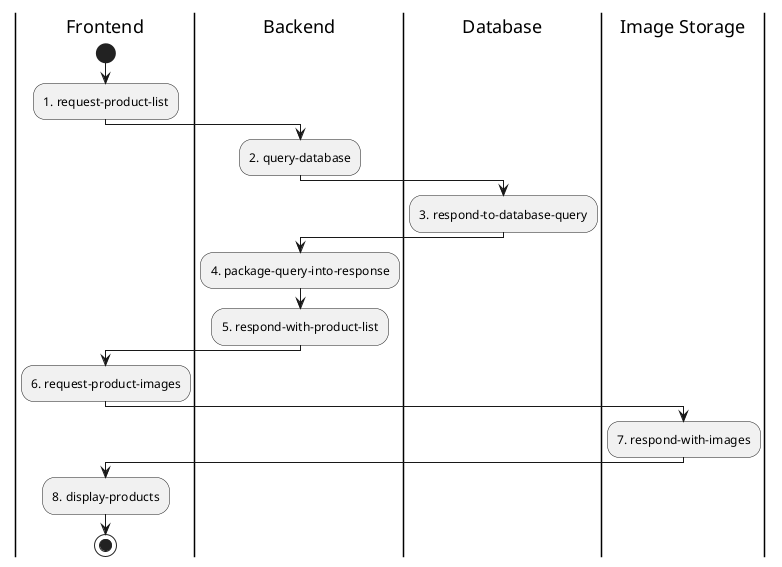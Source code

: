 @startuml
|Frontend|
start
:1. request-product-list;

|Backend|
:2. query-database;

|Database|
:3. respond-to-database-query;

|Backend|
:4. package-query-into-response;
:5. respond-with-product-list;

|Frontend|
:6. request-product-images;

|Image Storage|
:7. respond-with-images;

|Frontend|
:8. display-products;

stop
@enduml